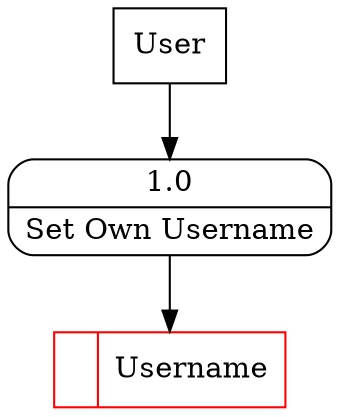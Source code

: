 digraph dfd2{ 
node[shape=record]
200 [label="<f0>  |<f1> Username " color=red];
201 [label="User" shape=box];
202 [label="{<f0> 1.0|<f1> Set Own Username }" shape=Mrecord];
201 -> 202
202 -> 200
}